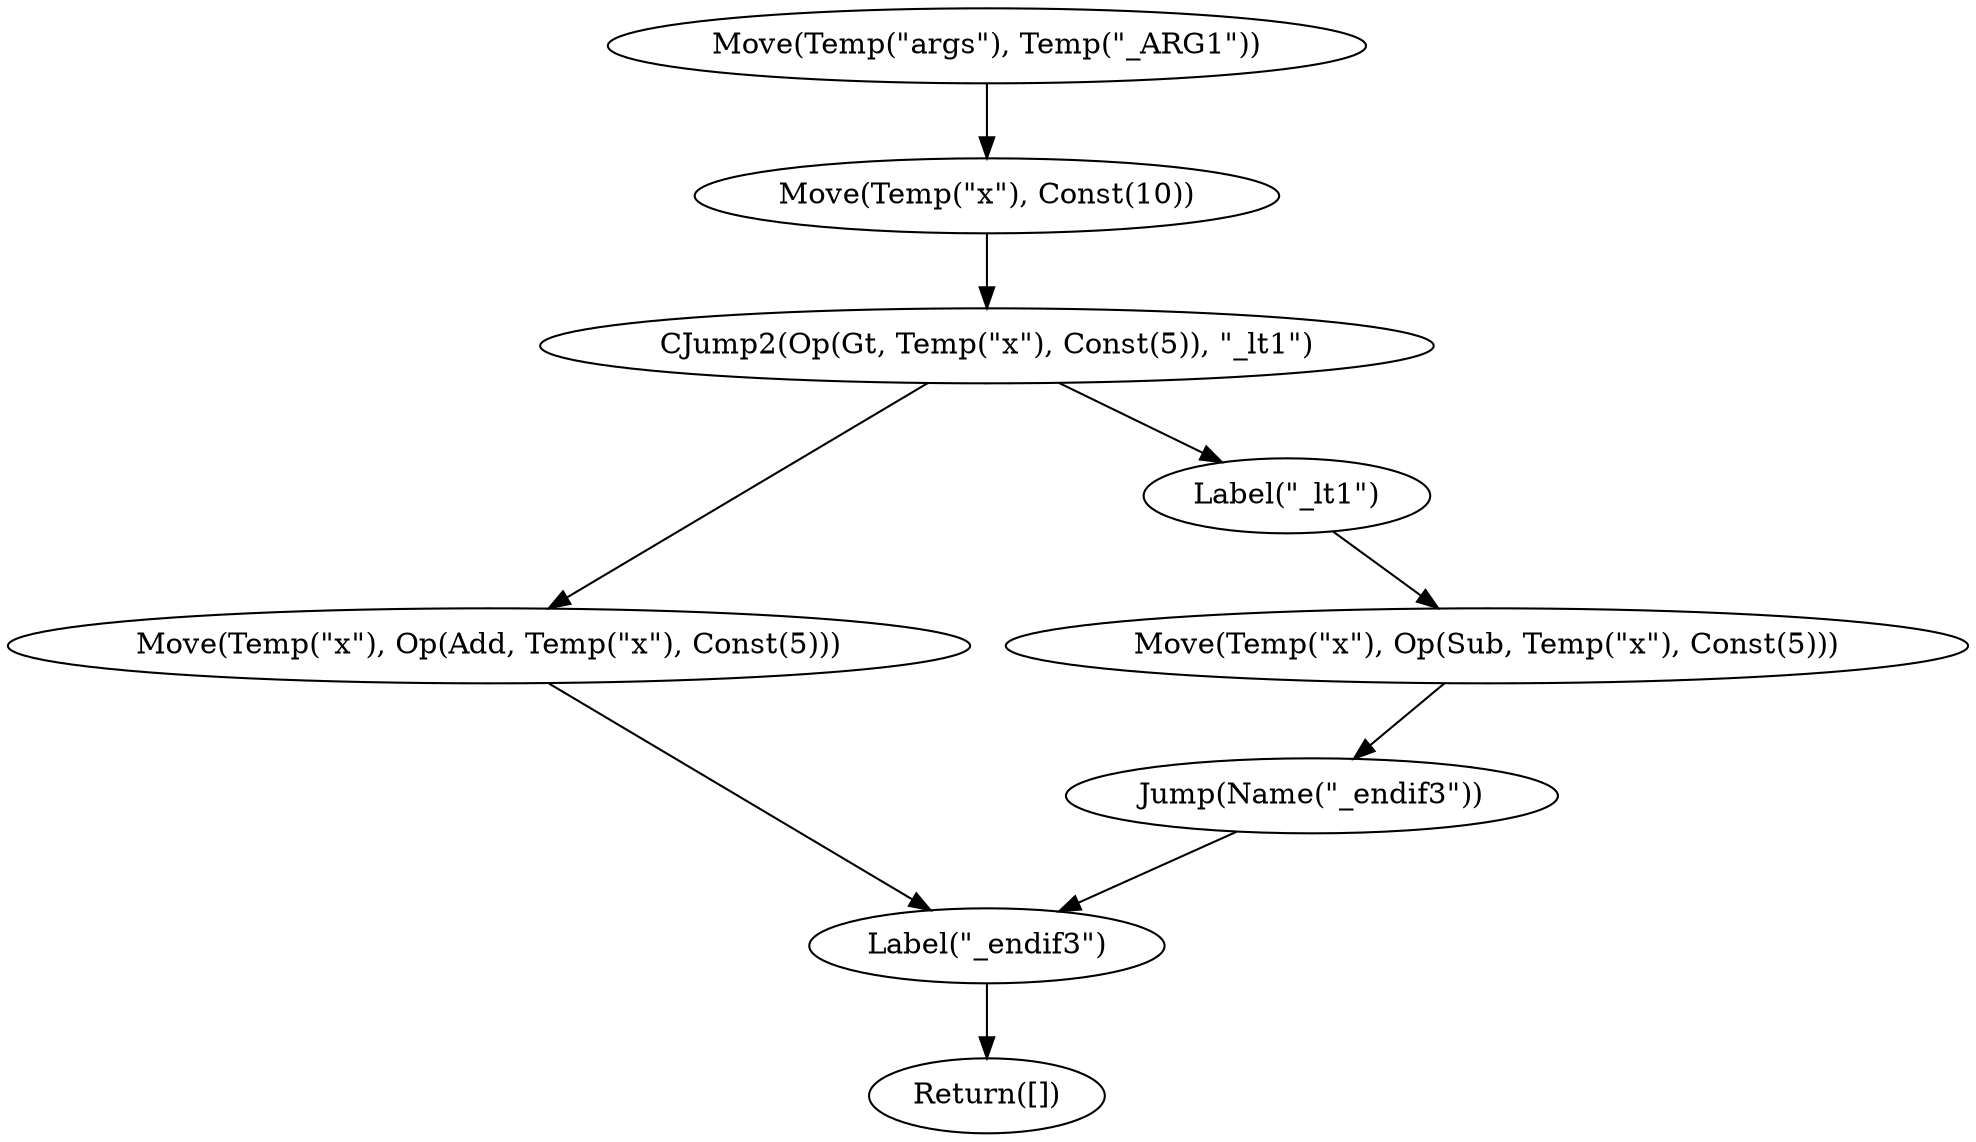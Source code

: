 digraph {
    0 [ label = "Move(Temp(\"args\"), Temp(\"_ARG1\"))" ]
    1 [ label = "Move(Temp(\"x\"), Const(10))" ]
    2 [ label = "CJump2(Op(Gt, Temp(\"x\"), Const(5)), \"_lt1\")" ]
    3 [ label = "Move(Temp(\"x\"), Op(Add, Temp(\"x\"), Const(5)))" ]
    4 [ label = "Label(\"_endif3\")" ]
    5 [ label = "Return([])" ]
    6 [ label = "Label(\"_lt1\")" ]
    7 [ label = "Move(Temp(\"x\"), Op(Sub, Temp(\"x\"), Const(5)))" ]
    8 [ label = "Jump(Name(\"_endif3\"))" ]
    0 -> 1 [ ]
    1 -> 2 [ ]
    2 -> 3 [ ]
    2 -> 6 [ ]
    3 -> 4 [ ]
    4 -> 5 [ ]
    6 -> 7 [ ]
    7 -> 8 [ ]
    8 -> 4 [ ]
}

